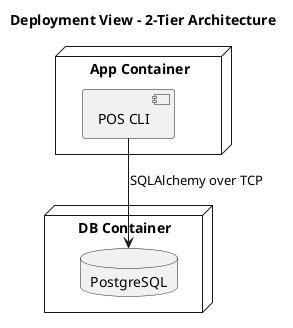 @startuml deployment_view
title Deployment View - 2-Tier Architecture

node "App Container" as App {
    component "POS CLI" as POS_CLI
}

node "DB Container" as DB {
    database "PostgreSQL" as POSTGRES_DB
}

POS_CLI --> POSTGRES_DB : SQLAlchemy over TCP
@enduml
